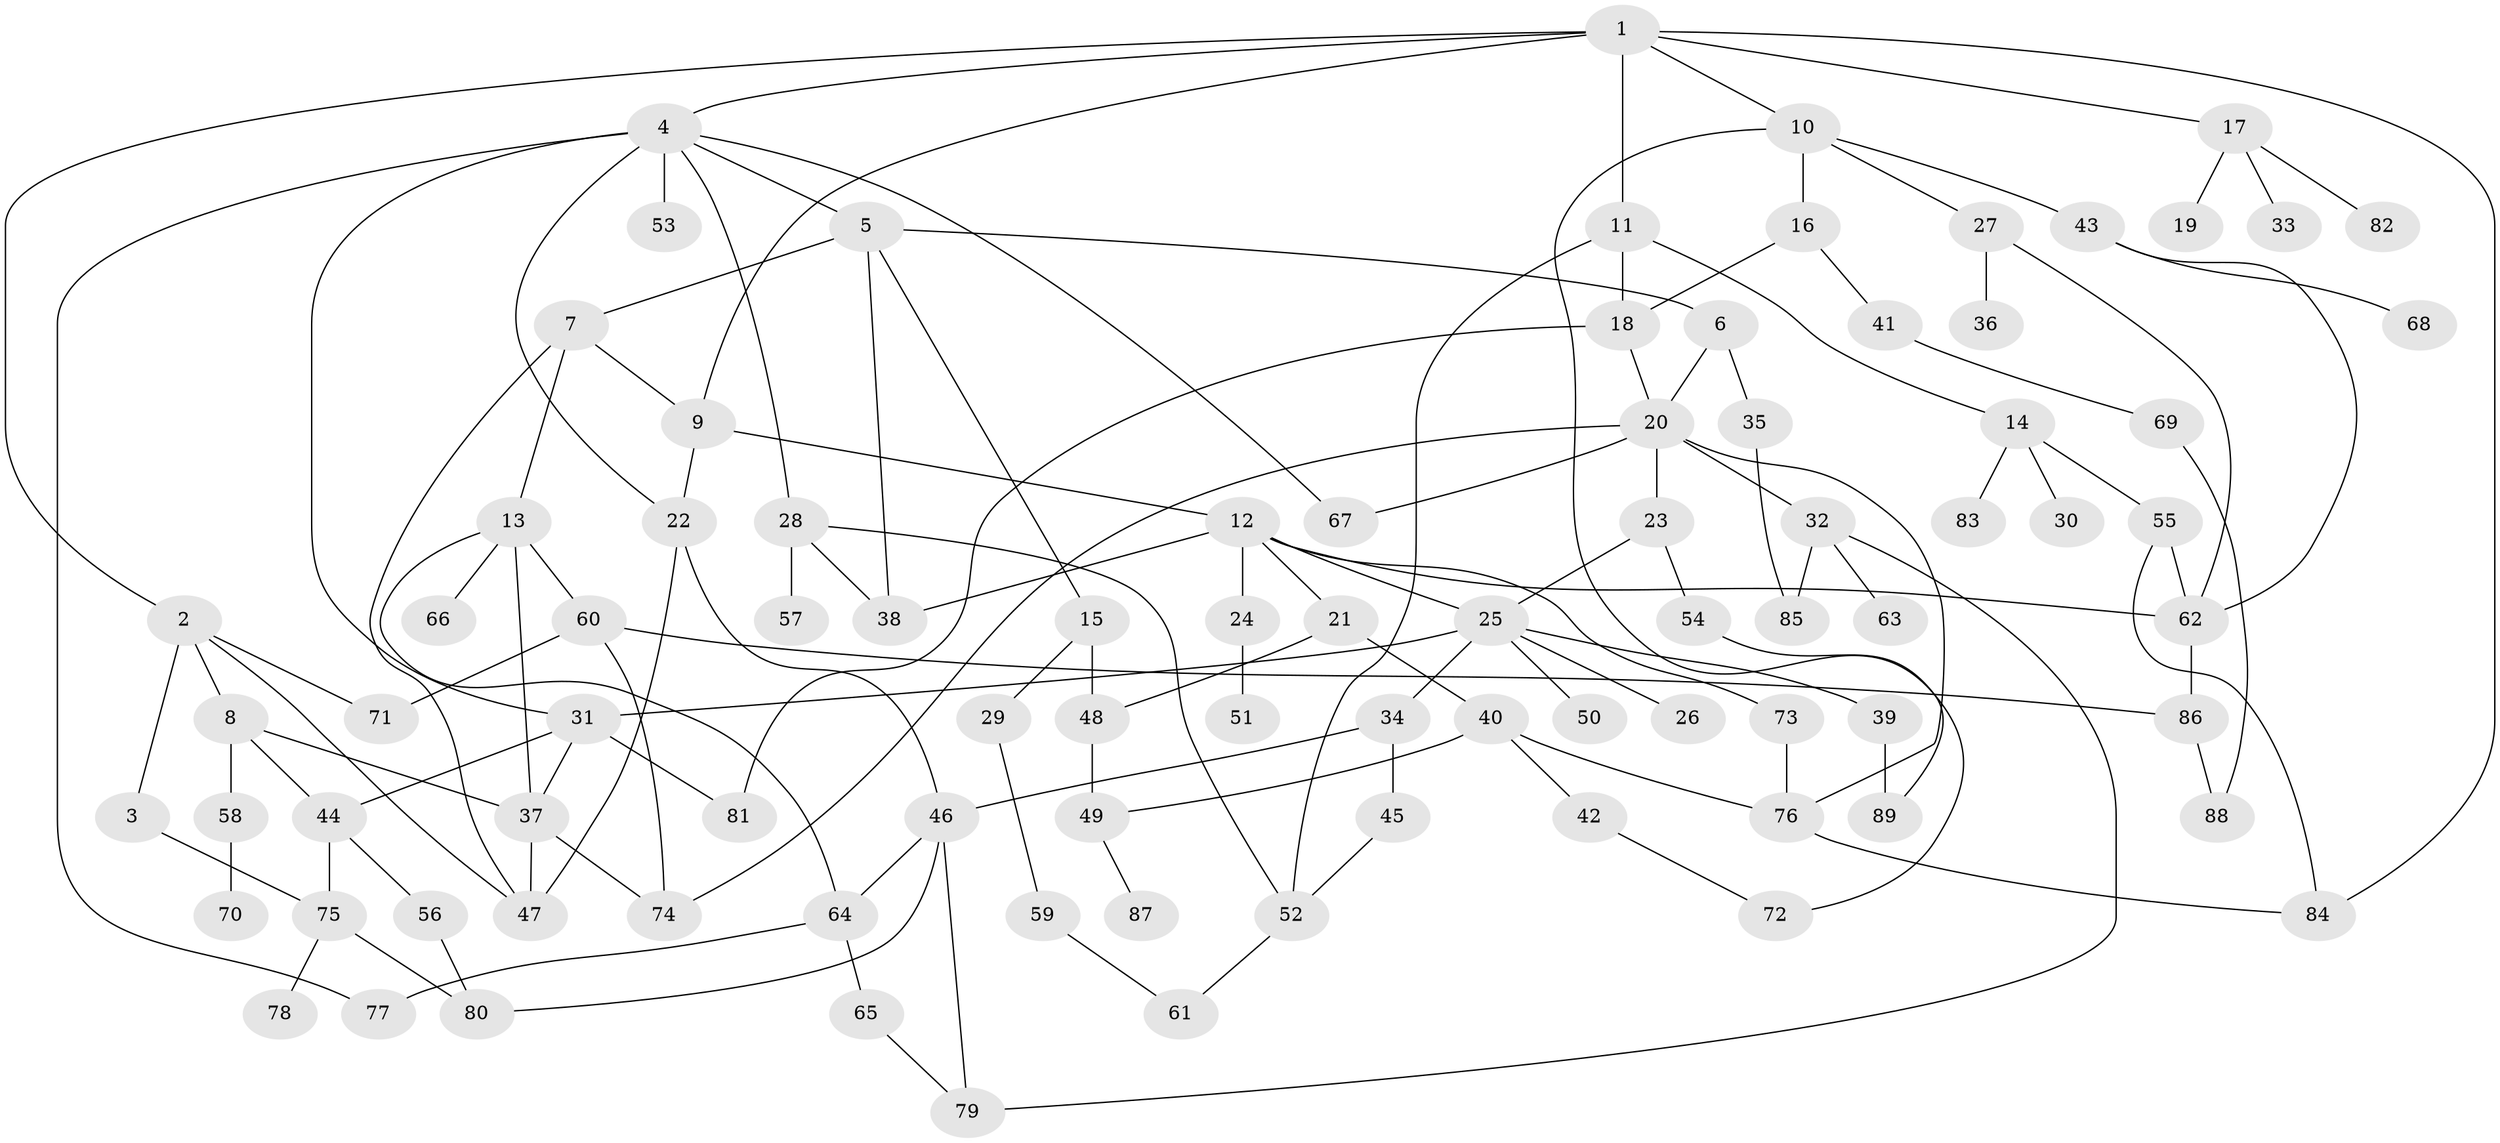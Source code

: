 // Generated by graph-tools (version 1.1) at 2025/41/03/09/25 04:41:52]
// undirected, 89 vertices, 132 edges
graph export_dot {
graph [start="1"]
  node [color=gray90,style=filled];
  1;
  2;
  3;
  4;
  5;
  6;
  7;
  8;
  9;
  10;
  11;
  12;
  13;
  14;
  15;
  16;
  17;
  18;
  19;
  20;
  21;
  22;
  23;
  24;
  25;
  26;
  27;
  28;
  29;
  30;
  31;
  32;
  33;
  34;
  35;
  36;
  37;
  38;
  39;
  40;
  41;
  42;
  43;
  44;
  45;
  46;
  47;
  48;
  49;
  50;
  51;
  52;
  53;
  54;
  55;
  56;
  57;
  58;
  59;
  60;
  61;
  62;
  63;
  64;
  65;
  66;
  67;
  68;
  69;
  70;
  71;
  72;
  73;
  74;
  75;
  76;
  77;
  78;
  79;
  80;
  81;
  82;
  83;
  84;
  85;
  86;
  87;
  88;
  89;
  1 -- 2;
  1 -- 4;
  1 -- 10;
  1 -- 11;
  1 -- 17;
  1 -- 84;
  1 -- 9;
  2 -- 3;
  2 -- 8;
  2 -- 47;
  2 -- 71;
  3 -- 75;
  4 -- 5;
  4 -- 22;
  4 -- 28;
  4 -- 31;
  4 -- 53;
  4 -- 67;
  4 -- 77;
  5 -- 6;
  5 -- 7;
  5 -- 15;
  5 -- 38;
  6 -- 35;
  6 -- 20;
  7 -- 9;
  7 -- 13;
  7 -- 47;
  8 -- 37;
  8 -- 58;
  8 -- 44;
  9 -- 12;
  9 -- 22;
  10 -- 16;
  10 -- 27;
  10 -- 43;
  10 -- 72;
  11 -- 14;
  11 -- 18;
  11 -- 52;
  12 -- 21;
  12 -- 24;
  12 -- 38;
  12 -- 73;
  12 -- 62;
  12 -- 25;
  13 -- 60;
  13 -- 64;
  13 -- 66;
  13 -- 37;
  14 -- 30;
  14 -- 55;
  14 -- 83;
  15 -- 29;
  15 -- 48;
  16 -- 18;
  16 -- 41;
  17 -- 19;
  17 -- 33;
  17 -- 82;
  18 -- 20;
  18 -- 81;
  20 -- 23;
  20 -- 32;
  20 -- 67;
  20 -- 76;
  20 -- 74;
  21 -- 40;
  21 -- 48;
  22 -- 47;
  22 -- 46;
  23 -- 25;
  23 -- 54;
  24 -- 51;
  25 -- 26;
  25 -- 34;
  25 -- 39;
  25 -- 50;
  25 -- 31;
  27 -- 36;
  27 -- 62;
  28 -- 57;
  28 -- 38;
  28 -- 52;
  29 -- 59;
  31 -- 44;
  31 -- 81;
  31 -- 37;
  32 -- 63;
  32 -- 79;
  32 -- 85;
  34 -- 45;
  34 -- 46;
  35 -- 85;
  37 -- 74;
  37 -- 47;
  39 -- 89;
  40 -- 42;
  40 -- 49;
  40 -- 76;
  41 -- 69;
  42 -- 72;
  43 -- 68;
  43 -- 62;
  44 -- 56;
  44 -- 75;
  45 -- 52;
  46 -- 80;
  46 -- 64;
  46 -- 79;
  48 -- 49;
  49 -- 87;
  52 -- 61;
  54 -- 89;
  55 -- 62;
  55 -- 84;
  56 -- 80;
  58 -- 70;
  59 -- 61;
  60 -- 71;
  60 -- 86;
  60 -- 74;
  62 -- 86;
  64 -- 65;
  64 -- 77;
  65 -- 79;
  69 -- 88;
  73 -- 76;
  75 -- 78;
  75 -- 80;
  76 -- 84;
  86 -- 88;
}
